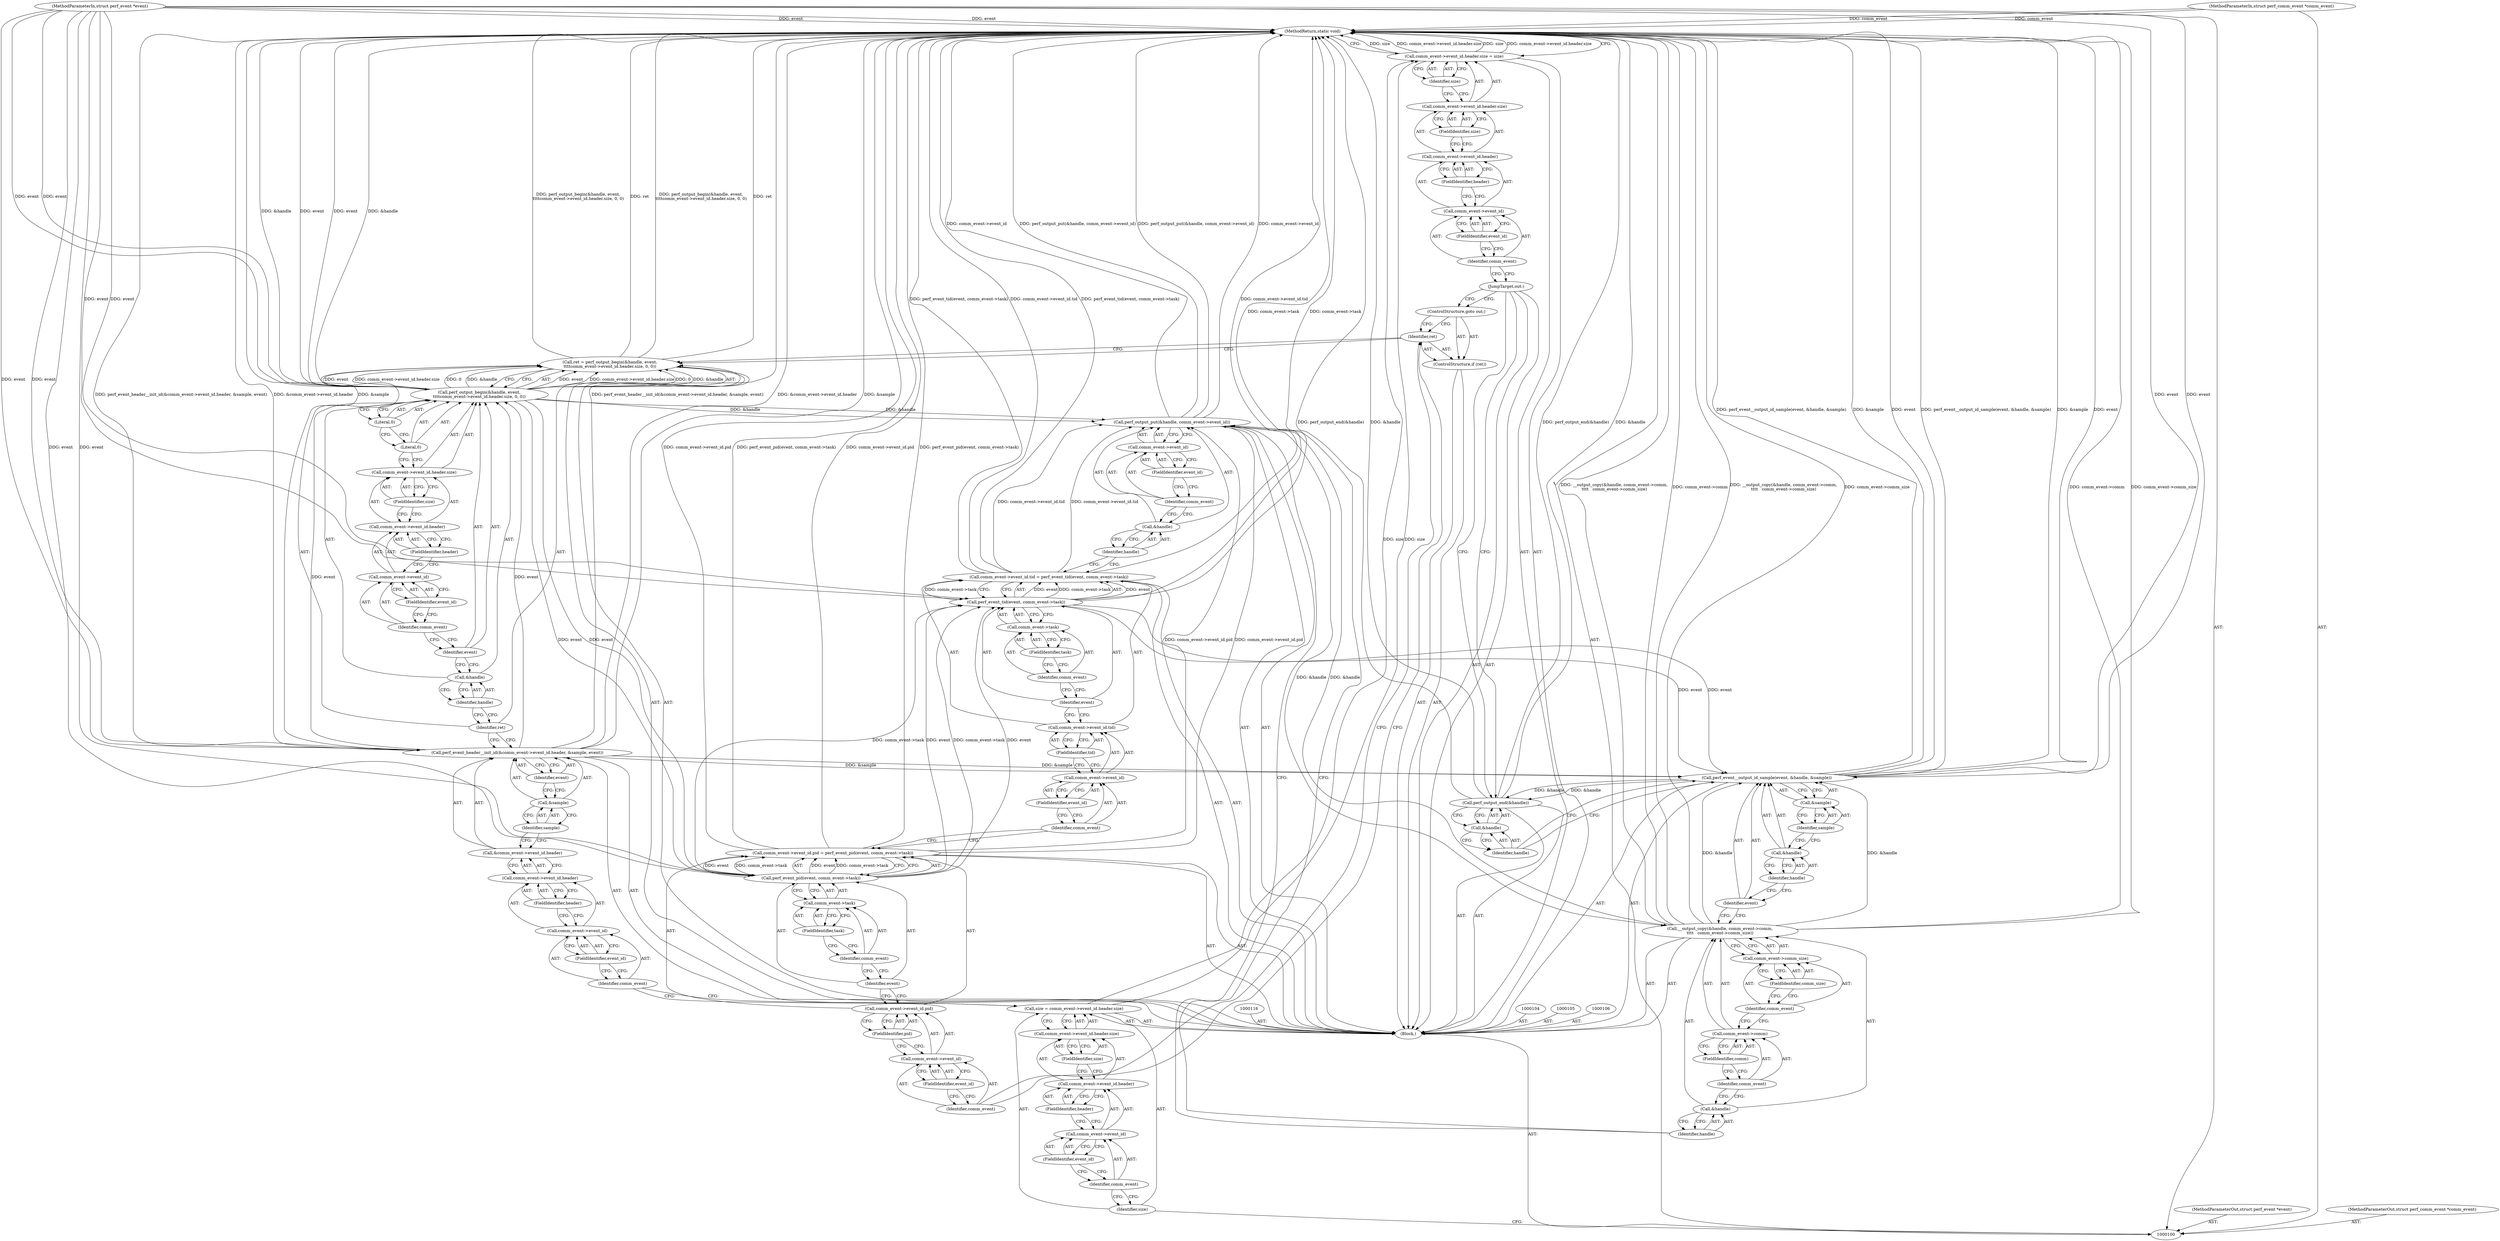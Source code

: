 digraph "1_linux_a8b0ca17b80e92faab46ee7179ba9e99ccb61233_57" {
"1000201" [label="(MethodReturn,static void)"];
"1000101" [label="(MethodParameterIn,struct perf_event *event)"];
"1000274" [label="(MethodParameterOut,struct perf_event *event)"];
"1000127" [label="(Call,ret = perf_output_begin(&handle, event,\n\t\t\t\tcomm_event->event_id.header.size, 0, 0))"];
"1000128" [label="(Identifier,ret)"];
"1000130" [label="(Call,&handle)"];
"1000131" [label="(Identifier,handle)"];
"1000132" [label="(Identifier,event)"];
"1000129" [label="(Call,perf_output_begin(&handle, event,\n\t\t\t\tcomm_event->event_id.header.size, 0, 0))"];
"1000137" [label="(FieldIdentifier,event_id)"];
"1000138" [label="(FieldIdentifier,header)"];
"1000139" [label="(FieldIdentifier,size)"];
"1000140" [label="(Literal,0)"];
"1000133" [label="(Call,comm_event->event_id.header.size)"];
"1000134" [label="(Call,comm_event->event_id.header)"];
"1000135" [label="(Call,comm_event->event_id)"];
"1000136" [label="(Identifier,comm_event)"];
"1000141" [label="(Literal,0)"];
"1000142" [label="(ControlStructure,if (ret))"];
"1000143" [label="(Identifier,ret)"];
"1000144" [label="(ControlStructure,goto out;)"];
"1000145" [label="(Call,comm_event->event_id.pid = perf_event_pid(event, comm_event->task))"];
"1000146" [label="(Call,comm_event->event_id.pid)"];
"1000147" [label="(Call,comm_event->event_id)"];
"1000148" [label="(Identifier,comm_event)"];
"1000149" [label="(FieldIdentifier,event_id)"];
"1000150" [label="(FieldIdentifier,pid)"];
"1000151" [label="(Call,perf_event_pid(event, comm_event->task))"];
"1000152" [label="(Identifier,event)"];
"1000153" [label="(Call,comm_event->task)"];
"1000154" [label="(Identifier,comm_event)"];
"1000155" [label="(FieldIdentifier,task)"];
"1000156" [label="(Call,comm_event->event_id.tid = perf_event_tid(event, comm_event->task))"];
"1000157" [label="(Call,comm_event->event_id.tid)"];
"1000158" [label="(Call,comm_event->event_id)"];
"1000159" [label="(Identifier,comm_event)"];
"1000160" [label="(FieldIdentifier,event_id)"];
"1000161" [label="(FieldIdentifier,tid)"];
"1000162" [label="(Call,perf_event_tid(event, comm_event->task))"];
"1000163" [label="(Identifier,event)"];
"1000164" [label="(Call,comm_event->task)"];
"1000165" [label="(Identifier,comm_event)"];
"1000166" [label="(FieldIdentifier,task)"];
"1000167" [label="(Call,perf_output_put(&handle, comm_event->event_id))"];
"1000168" [label="(Call,&handle)"];
"1000169" [label="(Identifier,handle)"];
"1000170" [label="(Call,comm_event->event_id)"];
"1000171" [label="(Identifier,comm_event)"];
"1000172" [label="(FieldIdentifier,event_id)"];
"1000102" [label="(MethodParameterIn,struct perf_comm_event *comm_event)"];
"1000275" [label="(MethodParameterOut,struct perf_comm_event *comm_event)"];
"1000173" [label="(Call,__output_copy(&handle, comm_event->comm,\n\t\t\t\t   comm_event->comm_size))"];
"1000174" [label="(Call,&handle)"];
"1000175" [label="(Identifier,handle)"];
"1000176" [label="(Call,comm_event->comm)"];
"1000177" [label="(Identifier,comm_event)"];
"1000178" [label="(FieldIdentifier,comm)"];
"1000181" [label="(FieldIdentifier,comm_size)"];
"1000179" [label="(Call,comm_event->comm_size)"];
"1000180" [label="(Identifier,comm_event)"];
"1000182" [label="(Call,perf_event__output_id_sample(event, &handle, &sample))"];
"1000183" [label="(Identifier,event)"];
"1000184" [label="(Call,&handle)"];
"1000185" [label="(Identifier,handle)"];
"1000186" [label="(Call,&sample)"];
"1000187" [label="(Identifier,sample)"];
"1000188" [label="(Call,perf_output_end(&handle))"];
"1000189" [label="(Call,&handle)"];
"1000190" [label="(Identifier,handle)"];
"1000191" [label="(JumpTarget,out:)"];
"1000192" [label="(Call,comm_event->event_id.header.size = size)"];
"1000193" [label="(Call,comm_event->event_id.header.size)"];
"1000194" [label="(Call,comm_event->event_id.header)"];
"1000195" [label="(Call,comm_event->event_id)"];
"1000196" [label="(Identifier,comm_event)"];
"1000197" [label="(FieldIdentifier,event_id)"];
"1000198" [label="(FieldIdentifier,header)"];
"1000199" [label="(FieldIdentifier,size)"];
"1000200" [label="(Identifier,size)"];
"1000103" [label="(Block,)"];
"1000109" [label="(Call,comm_event->event_id.header.size)"];
"1000110" [label="(Call,comm_event->event_id.header)"];
"1000111" [label="(Call,comm_event->event_id)"];
"1000112" [label="(Identifier,comm_event)"];
"1000113" [label="(FieldIdentifier,event_id)"];
"1000114" [label="(FieldIdentifier,header)"];
"1000115" [label="(FieldIdentifier,size)"];
"1000107" [label="(Call,size = comm_event->event_id.header.size)"];
"1000108" [label="(Identifier,size)"];
"1000117" [label="(Call,perf_event_header__init_id(&comm_event->event_id.header, &sample, event))"];
"1000118" [label="(Call,&comm_event->event_id.header)"];
"1000119" [label="(Call,comm_event->event_id.header)"];
"1000120" [label="(Call,comm_event->event_id)"];
"1000121" [label="(Identifier,comm_event)"];
"1000122" [label="(FieldIdentifier,event_id)"];
"1000123" [label="(FieldIdentifier,header)"];
"1000124" [label="(Call,&sample)"];
"1000125" [label="(Identifier,sample)"];
"1000126" [label="(Identifier,event)"];
"1000201" -> "1000100"  [label="AST: "];
"1000201" -> "1000192"  [label="CFG: "];
"1000173" -> "1000201"  [label="DDG: comm_event->comm_size"];
"1000173" -> "1000201"  [label="DDG: comm_event->comm"];
"1000173" -> "1000201"  [label="DDG: __output_copy(&handle, comm_event->comm,\n\t\t\t\t   comm_event->comm_size)"];
"1000188" -> "1000201"  [label="DDG: &handle"];
"1000188" -> "1000201"  [label="DDG: perf_output_end(&handle)"];
"1000129" -> "1000201"  [label="DDG: event"];
"1000129" -> "1000201"  [label="DDG: &handle"];
"1000117" -> "1000201"  [label="DDG: &comm_event->event_id.header"];
"1000117" -> "1000201"  [label="DDG: &sample"];
"1000117" -> "1000201"  [label="DDG: perf_event_header__init_id(&comm_event->event_id.header, &sample, event)"];
"1000102" -> "1000201"  [label="DDG: comm_event"];
"1000167" -> "1000201"  [label="DDG: comm_event->event_id"];
"1000167" -> "1000201"  [label="DDG: perf_output_put(&handle, comm_event->event_id)"];
"1000182" -> "1000201"  [label="DDG: perf_event__output_id_sample(event, &handle, &sample)"];
"1000182" -> "1000201"  [label="DDG: &sample"];
"1000182" -> "1000201"  [label="DDG: event"];
"1000162" -> "1000201"  [label="DDG: comm_event->task"];
"1000145" -> "1000201"  [label="DDG: perf_event_pid(event, comm_event->task)"];
"1000145" -> "1000201"  [label="DDG: comm_event->event_id.pid"];
"1000192" -> "1000201"  [label="DDG: size"];
"1000192" -> "1000201"  [label="DDG: comm_event->event_id.header.size"];
"1000156" -> "1000201"  [label="DDG: comm_event->event_id.tid"];
"1000156" -> "1000201"  [label="DDG: perf_event_tid(event, comm_event->task)"];
"1000127" -> "1000201"  [label="DDG: perf_output_begin(&handle, event,\n\t\t\t\tcomm_event->event_id.header.size, 0, 0)"];
"1000127" -> "1000201"  [label="DDG: ret"];
"1000101" -> "1000201"  [label="DDG: event"];
"1000101" -> "1000100"  [label="AST: "];
"1000101" -> "1000201"  [label="DDG: event"];
"1000101" -> "1000117"  [label="DDG: event"];
"1000101" -> "1000129"  [label="DDG: event"];
"1000101" -> "1000151"  [label="DDG: event"];
"1000101" -> "1000162"  [label="DDG: event"];
"1000101" -> "1000182"  [label="DDG: event"];
"1000274" -> "1000100"  [label="AST: "];
"1000127" -> "1000103"  [label="AST: "];
"1000127" -> "1000129"  [label="CFG: "];
"1000128" -> "1000127"  [label="AST: "];
"1000129" -> "1000127"  [label="AST: "];
"1000143" -> "1000127"  [label="CFG: "];
"1000127" -> "1000201"  [label="DDG: perf_output_begin(&handle, event,\n\t\t\t\tcomm_event->event_id.header.size, 0, 0)"];
"1000127" -> "1000201"  [label="DDG: ret"];
"1000129" -> "1000127"  [label="DDG: event"];
"1000129" -> "1000127"  [label="DDG: comm_event->event_id.header.size"];
"1000129" -> "1000127"  [label="DDG: 0"];
"1000129" -> "1000127"  [label="DDG: &handle"];
"1000128" -> "1000127"  [label="AST: "];
"1000128" -> "1000117"  [label="CFG: "];
"1000131" -> "1000128"  [label="CFG: "];
"1000130" -> "1000129"  [label="AST: "];
"1000130" -> "1000131"  [label="CFG: "];
"1000131" -> "1000130"  [label="AST: "];
"1000132" -> "1000130"  [label="CFG: "];
"1000131" -> "1000130"  [label="AST: "];
"1000131" -> "1000128"  [label="CFG: "];
"1000130" -> "1000131"  [label="CFG: "];
"1000132" -> "1000129"  [label="AST: "];
"1000132" -> "1000130"  [label="CFG: "];
"1000136" -> "1000132"  [label="CFG: "];
"1000129" -> "1000127"  [label="AST: "];
"1000129" -> "1000141"  [label="CFG: "];
"1000130" -> "1000129"  [label="AST: "];
"1000132" -> "1000129"  [label="AST: "];
"1000133" -> "1000129"  [label="AST: "];
"1000140" -> "1000129"  [label="AST: "];
"1000141" -> "1000129"  [label="AST: "];
"1000127" -> "1000129"  [label="CFG: "];
"1000129" -> "1000201"  [label="DDG: event"];
"1000129" -> "1000201"  [label="DDG: &handle"];
"1000129" -> "1000127"  [label="DDG: event"];
"1000129" -> "1000127"  [label="DDG: comm_event->event_id.header.size"];
"1000129" -> "1000127"  [label="DDG: 0"];
"1000129" -> "1000127"  [label="DDG: &handle"];
"1000117" -> "1000129"  [label="DDG: event"];
"1000101" -> "1000129"  [label="DDG: event"];
"1000129" -> "1000151"  [label="DDG: event"];
"1000129" -> "1000167"  [label="DDG: &handle"];
"1000137" -> "1000135"  [label="AST: "];
"1000137" -> "1000136"  [label="CFG: "];
"1000135" -> "1000137"  [label="CFG: "];
"1000138" -> "1000134"  [label="AST: "];
"1000138" -> "1000135"  [label="CFG: "];
"1000134" -> "1000138"  [label="CFG: "];
"1000139" -> "1000133"  [label="AST: "];
"1000139" -> "1000134"  [label="CFG: "];
"1000133" -> "1000139"  [label="CFG: "];
"1000140" -> "1000129"  [label="AST: "];
"1000140" -> "1000133"  [label="CFG: "];
"1000141" -> "1000140"  [label="CFG: "];
"1000133" -> "1000129"  [label="AST: "];
"1000133" -> "1000139"  [label="CFG: "];
"1000134" -> "1000133"  [label="AST: "];
"1000139" -> "1000133"  [label="AST: "];
"1000140" -> "1000133"  [label="CFG: "];
"1000134" -> "1000133"  [label="AST: "];
"1000134" -> "1000138"  [label="CFG: "];
"1000135" -> "1000134"  [label="AST: "];
"1000138" -> "1000134"  [label="AST: "];
"1000139" -> "1000134"  [label="CFG: "];
"1000135" -> "1000134"  [label="AST: "];
"1000135" -> "1000137"  [label="CFG: "];
"1000136" -> "1000135"  [label="AST: "];
"1000137" -> "1000135"  [label="AST: "];
"1000138" -> "1000135"  [label="CFG: "];
"1000136" -> "1000135"  [label="AST: "];
"1000136" -> "1000132"  [label="CFG: "];
"1000137" -> "1000136"  [label="CFG: "];
"1000141" -> "1000129"  [label="AST: "];
"1000141" -> "1000140"  [label="CFG: "];
"1000129" -> "1000141"  [label="CFG: "];
"1000142" -> "1000103"  [label="AST: "];
"1000143" -> "1000142"  [label="AST: "];
"1000144" -> "1000142"  [label="AST: "];
"1000143" -> "1000142"  [label="AST: "];
"1000143" -> "1000127"  [label="CFG: "];
"1000144" -> "1000143"  [label="CFG: "];
"1000148" -> "1000143"  [label="CFG: "];
"1000144" -> "1000142"  [label="AST: "];
"1000144" -> "1000143"  [label="CFG: "];
"1000191" -> "1000144"  [label="CFG: "];
"1000145" -> "1000103"  [label="AST: "];
"1000145" -> "1000151"  [label="CFG: "];
"1000146" -> "1000145"  [label="AST: "];
"1000151" -> "1000145"  [label="AST: "];
"1000159" -> "1000145"  [label="CFG: "];
"1000145" -> "1000201"  [label="DDG: perf_event_pid(event, comm_event->task)"];
"1000145" -> "1000201"  [label="DDG: comm_event->event_id.pid"];
"1000151" -> "1000145"  [label="DDG: event"];
"1000151" -> "1000145"  [label="DDG: comm_event->task"];
"1000145" -> "1000167"  [label="DDG: comm_event->event_id.pid"];
"1000146" -> "1000145"  [label="AST: "];
"1000146" -> "1000150"  [label="CFG: "];
"1000147" -> "1000146"  [label="AST: "];
"1000150" -> "1000146"  [label="AST: "];
"1000152" -> "1000146"  [label="CFG: "];
"1000147" -> "1000146"  [label="AST: "];
"1000147" -> "1000149"  [label="CFG: "];
"1000148" -> "1000147"  [label="AST: "];
"1000149" -> "1000147"  [label="AST: "];
"1000150" -> "1000147"  [label="CFG: "];
"1000148" -> "1000147"  [label="AST: "];
"1000148" -> "1000143"  [label="CFG: "];
"1000149" -> "1000148"  [label="CFG: "];
"1000149" -> "1000147"  [label="AST: "];
"1000149" -> "1000148"  [label="CFG: "];
"1000147" -> "1000149"  [label="CFG: "];
"1000150" -> "1000146"  [label="AST: "];
"1000150" -> "1000147"  [label="CFG: "];
"1000146" -> "1000150"  [label="CFG: "];
"1000151" -> "1000145"  [label="AST: "];
"1000151" -> "1000153"  [label="CFG: "];
"1000152" -> "1000151"  [label="AST: "];
"1000153" -> "1000151"  [label="AST: "];
"1000145" -> "1000151"  [label="CFG: "];
"1000151" -> "1000145"  [label="DDG: event"];
"1000151" -> "1000145"  [label="DDG: comm_event->task"];
"1000129" -> "1000151"  [label="DDG: event"];
"1000101" -> "1000151"  [label="DDG: event"];
"1000151" -> "1000162"  [label="DDG: event"];
"1000151" -> "1000162"  [label="DDG: comm_event->task"];
"1000152" -> "1000151"  [label="AST: "];
"1000152" -> "1000146"  [label="CFG: "];
"1000154" -> "1000152"  [label="CFG: "];
"1000153" -> "1000151"  [label="AST: "];
"1000153" -> "1000155"  [label="CFG: "];
"1000154" -> "1000153"  [label="AST: "];
"1000155" -> "1000153"  [label="AST: "];
"1000151" -> "1000153"  [label="CFG: "];
"1000154" -> "1000153"  [label="AST: "];
"1000154" -> "1000152"  [label="CFG: "];
"1000155" -> "1000154"  [label="CFG: "];
"1000155" -> "1000153"  [label="AST: "];
"1000155" -> "1000154"  [label="CFG: "];
"1000153" -> "1000155"  [label="CFG: "];
"1000156" -> "1000103"  [label="AST: "];
"1000156" -> "1000162"  [label="CFG: "];
"1000157" -> "1000156"  [label="AST: "];
"1000162" -> "1000156"  [label="AST: "];
"1000169" -> "1000156"  [label="CFG: "];
"1000156" -> "1000201"  [label="DDG: comm_event->event_id.tid"];
"1000156" -> "1000201"  [label="DDG: perf_event_tid(event, comm_event->task)"];
"1000162" -> "1000156"  [label="DDG: event"];
"1000162" -> "1000156"  [label="DDG: comm_event->task"];
"1000156" -> "1000167"  [label="DDG: comm_event->event_id.tid"];
"1000157" -> "1000156"  [label="AST: "];
"1000157" -> "1000161"  [label="CFG: "];
"1000158" -> "1000157"  [label="AST: "];
"1000161" -> "1000157"  [label="AST: "];
"1000163" -> "1000157"  [label="CFG: "];
"1000158" -> "1000157"  [label="AST: "];
"1000158" -> "1000160"  [label="CFG: "];
"1000159" -> "1000158"  [label="AST: "];
"1000160" -> "1000158"  [label="AST: "];
"1000161" -> "1000158"  [label="CFG: "];
"1000159" -> "1000158"  [label="AST: "];
"1000159" -> "1000145"  [label="CFG: "];
"1000160" -> "1000159"  [label="CFG: "];
"1000160" -> "1000158"  [label="AST: "];
"1000160" -> "1000159"  [label="CFG: "];
"1000158" -> "1000160"  [label="CFG: "];
"1000161" -> "1000157"  [label="AST: "];
"1000161" -> "1000158"  [label="CFG: "];
"1000157" -> "1000161"  [label="CFG: "];
"1000162" -> "1000156"  [label="AST: "];
"1000162" -> "1000164"  [label="CFG: "];
"1000163" -> "1000162"  [label="AST: "];
"1000164" -> "1000162"  [label="AST: "];
"1000156" -> "1000162"  [label="CFG: "];
"1000162" -> "1000201"  [label="DDG: comm_event->task"];
"1000162" -> "1000156"  [label="DDG: event"];
"1000162" -> "1000156"  [label="DDG: comm_event->task"];
"1000151" -> "1000162"  [label="DDG: event"];
"1000151" -> "1000162"  [label="DDG: comm_event->task"];
"1000101" -> "1000162"  [label="DDG: event"];
"1000162" -> "1000182"  [label="DDG: event"];
"1000163" -> "1000162"  [label="AST: "];
"1000163" -> "1000157"  [label="CFG: "];
"1000165" -> "1000163"  [label="CFG: "];
"1000164" -> "1000162"  [label="AST: "];
"1000164" -> "1000166"  [label="CFG: "];
"1000165" -> "1000164"  [label="AST: "];
"1000166" -> "1000164"  [label="AST: "];
"1000162" -> "1000164"  [label="CFG: "];
"1000165" -> "1000164"  [label="AST: "];
"1000165" -> "1000163"  [label="CFG: "];
"1000166" -> "1000165"  [label="CFG: "];
"1000166" -> "1000164"  [label="AST: "];
"1000166" -> "1000165"  [label="CFG: "];
"1000164" -> "1000166"  [label="CFG: "];
"1000167" -> "1000103"  [label="AST: "];
"1000167" -> "1000170"  [label="CFG: "];
"1000168" -> "1000167"  [label="AST: "];
"1000170" -> "1000167"  [label="AST: "];
"1000175" -> "1000167"  [label="CFG: "];
"1000167" -> "1000201"  [label="DDG: comm_event->event_id"];
"1000167" -> "1000201"  [label="DDG: perf_output_put(&handle, comm_event->event_id)"];
"1000129" -> "1000167"  [label="DDG: &handle"];
"1000156" -> "1000167"  [label="DDG: comm_event->event_id.tid"];
"1000145" -> "1000167"  [label="DDG: comm_event->event_id.pid"];
"1000167" -> "1000173"  [label="DDG: &handle"];
"1000168" -> "1000167"  [label="AST: "];
"1000168" -> "1000169"  [label="CFG: "];
"1000169" -> "1000168"  [label="AST: "];
"1000171" -> "1000168"  [label="CFG: "];
"1000169" -> "1000168"  [label="AST: "];
"1000169" -> "1000156"  [label="CFG: "];
"1000168" -> "1000169"  [label="CFG: "];
"1000170" -> "1000167"  [label="AST: "];
"1000170" -> "1000172"  [label="CFG: "];
"1000171" -> "1000170"  [label="AST: "];
"1000172" -> "1000170"  [label="AST: "];
"1000167" -> "1000170"  [label="CFG: "];
"1000171" -> "1000170"  [label="AST: "];
"1000171" -> "1000168"  [label="CFG: "];
"1000172" -> "1000171"  [label="CFG: "];
"1000172" -> "1000170"  [label="AST: "];
"1000172" -> "1000171"  [label="CFG: "];
"1000170" -> "1000172"  [label="CFG: "];
"1000102" -> "1000100"  [label="AST: "];
"1000102" -> "1000201"  [label="DDG: comm_event"];
"1000275" -> "1000100"  [label="AST: "];
"1000173" -> "1000103"  [label="AST: "];
"1000173" -> "1000179"  [label="CFG: "];
"1000174" -> "1000173"  [label="AST: "];
"1000176" -> "1000173"  [label="AST: "];
"1000179" -> "1000173"  [label="AST: "];
"1000183" -> "1000173"  [label="CFG: "];
"1000173" -> "1000201"  [label="DDG: comm_event->comm_size"];
"1000173" -> "1000201"  [label="DDG: comm_event->comm"];
"1000173" -> "1000201"  [label="DDG: __output_copy(&handle, comm_event->comm,\n\t\t\t\t   comm_event->comm_size)"];
"1000167" -> "1000173"  [label="DDG: &handle"];
"1000173" -> "1000182"  [label="DDG: &handle"];
"1000174" -> "1000173"  [label="AST: "];
"1000174" -> "1000175"  [label="CFG: "];
"1000175" -> "1000174"  [label="AST: "];
"1000177" -> "1000174"  [label="CFG: "];
"1000175" -> "1000174"  [label="AST: "];
"1000175" -> "1000167"  [label="CFG: "];
"1000174" -> "1000175"  [label="CFG: "];
"1000176" -> "1000173"  [label="AST: "];
"1000176" -> "1000178"  [label="CFG: "];
"1000177" -> "1000176"  [label="AST: "];
"1000178" -> "1000176"  [label="AST: "];
"1000180" -> "1000176"  [label="CFG: "];
"1000177" -> "1000176"  [label="AST: "];
"1000177" -> "1000174"  [label="CFG: "];
"1000178" -> "1000177"  [label="CFG: "];
"1000178" -> "1000176"  [label="AST: "];
"1000178" -> "1000177"  [label="CFG: "];
"1000176" -> "1000178"  [label="CFG: "];
"1000181" -> "1000179"  [label="AST: "];
"1000181" -> "1000180"  [label="CFG: "];
"1000179" -> "1000181"  [label="CFG: "];
"1000179" -> "1000173"  [label="AST: "];
"1000179" -> "1000181"  [label="CFG: "];
"1000180" -> "1000179"  [label="AST: "];
"1000181" -> "1000179"  [label="AST: "];
"1000173" -> "1000179"  [label="CFG: "];
"1000180" -> "1000179"  [label="AST: "];
"1000180" -> "1000176"  [label="CFG: "];
"1000181" -> "1000180"  [label="CFG: "];
"1000182" -> "1000103"  [label="AST: "];
"1000182" -> "1000186"  [label="CFG: "];
"1000183" -> "1000182"  [label="AST: "];
"1000184" -> "1000182"  [label="AST: "];
"1000186" -> "1000182"  [label="AST: "];
"1000190" -> "1000182"  [label="CFG: "];
"1000182" -> "1000201"  [label="DDG: perf_event__output_id_sample(event, &handle, &sample)"];
"1000182" -> "1000201"  [label="DDG: &sample"];
"1000182" -> "1000201"  [label="DDG: event"];
"1000162" -> "1000182"  [label="DDG: event"];
"1000101" -> "1000182"  [label="DDG: event"];
"1000173" -> "1000182"  [label="DDG: &handle"];
"1000117" -> "1000182"  [label="DDG: &sample"];
"1000182" -> "1000188"  [label="DDG: &handle"];
"1000183" -> "1000182"  [label="AST: "];
"1000183" -> "1000173"  [label="CFG: "];
"1000185" -> "1000183"  [label="CFG: "];
"1000184" -> "1000182"  [label="AST: "];
"1000184" -> "1000185"  [label="CFG: "];
"1000185" -> "1000184"  [label="AST: "];
"1000187" -> "1000184"  [label="CFG: "];
"1000185" -> "1000184"  [label="AST: "];
"1000185" -> "1000183"  [label="CFG: "];
"1000184" -> "1000185"  [label="CFG: "];
"1000186" -> "1000182"  [label="AST: "];
"1000186" -> "1000187"  [label="CFG: "];
"1000187" -> "1000186"  [label="AST: "];
"1000182" -> "1000186"  [label="CFG: "];
"1000187" -> "1000186"  [label="AST: "];
"1000187" -> "1000184"  [label="CFG: "];
"1000186" -> "1000187"  [label="CFG: "];
"1000188" -> "1000103"  [label="AST: "];
"1000188" -> "1000189"  [label="CFG: "];
"1000189" -> "1000188"  [label="AST: "];
"1000191" -> "1000188"  [label="CFG: "];
"1000188" -> "1000201"  [label="DDG: &handle"];
"1000188" -> "1000201"  [label="DDG: perf_output_end(&handle)"];
"1000182" -> "1000188"  [label="DDG: &handle"];
"1000189" -> "1000188"  [label="AST: "];
"1000189" -> "1000190"  [label="CFG: "];
"1000190" -> "1000189"  [label="AST: "];
"1000188" -> "1000189"  [label="CFG: "];
"1000190" -> "1000189"  [label="AST: "];
"1000190" -> "1000182"  [label="CFG: "];
"1000189" -> "1000190"  [label="CFG: "];
"1000191" -> "1000103"  [label="AST: "];
"1000191" -> "1000188"  [label="CFG: "];
"1000191" -> "1000144"  [label="CFG: "];
"1000196" -> "1000191"  [label="CFG: "];
"1000192" -> "1000103"  [label="AST: "];
"1000192" -> "1000200"  [label="CFG: "];
"1000193" -> "1000192"  [label="AST: "];
"1000200" -> "1000192"  [label="AST: "];
"1000201" -> "1000192"  [label="CFG: "];
"1000192" -> "1000201"  [label="DDG: size"];
"1000192" -> "1000201"  [label="DDG: comm_event->event_id.header.size"];
"1000107" -> "1000192"  [label="DDG: size"];
"1000193" -> "1000192"  [label="AST: "];
"1000193" -> "1000199"  [label="CFG: "];
"1000194" -> "1000193"  [label="AST: "];
"1000199" -> "1000193"  [label="AST: "];
"1000200" -> "1000193"  [label="CFG: "];
"1000194" -> "1000193"  [label="AST: "];
"1000194" -> "1000198"  [label="CFG: "];
"1000195" -> "1000194"  [label="AST: "];
"1000198" -> "1000194"  [label="AST: "];
"1000199" -> "1000194"  [label="CFG: "];
"1000195" -> "1000194"  [label="AST: "];
"1000195" -> "1000197"  [label="CFG: "];
"1000196" -> "1000195"  [label="AST: "];
"1000197" -> "1000195"  [label="AST: "];
"1000198" -> "1000195"  [label="CFG: "];
"1000196" -> "1000195"  [label="AST: "];
"1000196" -> "1000191"  [label="CFG: "];
"1000197" -> "1000196"  [label="CFG: "];
"1000197" -> "1000195"  [label="AST: "];
"1000197" -> "1000196"  [label="CFG: "];
"1000195" -> "1000197"  [label="CFG: "];
"1000198" -> "1000194"  [label="AST: "];
"1000198" -> "1000195"  [label="CFG: "];
"1000194" -> "1000198"  [label="CFG: "];
"1000199" -> "1000193"  [label="AST: "];
"1000199" -> "1000194"  [label="CFG: "];
"1000193" -> "1000199"  [label="CFG: "];
"1000200" -> "1000192"  [label="AST: "];
"1000200" -> "1000193"  [label="CFG: "];
"1000192" -> "1000200"  [label="CFG: "];
"1000103" -> "1000100"  [label="AST: "];
"1000104" -> "1000103"  [label="AST: "];
"1000105" -> "1000103"  [label="AST: "];
"1000106" -> "1000103"  [label="AST: "];
"1000107" -> "1000103"  [label="AST: "];
"1000116" -> "1000103"  [label="AST: "];
"1000117" -> "1000103"  [label="AST: "];
"1000127" -> "1000103"  [label="AST: "];
"1000142" -> "1000103"  [label="AST: "];
"1000145" -> "1000103"  [label="AST: "];
"1000156" -> "1000103"  [label="AST: "];
"1000167" -> "1000103"  [label="AST: "];
"1000173" -> "1000103"  [label="AST: "];
"1000182" -> "1000103"  [label="AST: "];
"1000188" -> "1000103"  [label="AST: "];
"1000191" -> "1000103"  [label="AST: "];
"1000192" -> "1000103"  [label="AST: "];
"1000109" -> "1000107"  [label="AST: "];
"1000109" -> "1000115"  [label="CFG: "];
"1000110" -> "1000109"  [label="AST: "];
"1000115" -> "1000109"  [label="AST: "];
"1000107" -> "1000109"  [label="CFG: "];
"1000110" -> "1000109"  [label="AST: "];
"1000110" -> "1000114"  [label="CFG: "];
"1000111" -> "1000110"  [label="AST: "];
"1000114" -> "1000110"  [label="AST: "];
"1000115" -> "1000110"  [label="CFG: "];
"1000111" -> "1000110"  [label="AST: "];
"1000111" -> "1000113"  [label="CFG: "];
"1000112" -> "1000111"  [label="AST: "];
"1000113" -> "1000111"  [label="AST: "];
"1000114" -> "1000111"  [label="CFG: "];
"1000112" -> "1000111"  [label="AST: "];
"1000112" -> "1000108"  [label="CFG: "];
"1000113" -> "1000112"  [label="CFG: "];
"1000113" -> "1000111"  [label="AST: "];
"1000113" -> "1000112"  [label="CFG: "];
"1000111" -> "1000113"  [label="CFG: "];
"1000114" -> "1000110"  [label="AST: "];
"1000114" -> "1000111"  [label="CFG: "];
"1000110" -> "1000114"  [label="CFG: "];
"1000115" -> "1000109"  [label="AST: "];
"1000115" -> "1000110"  [label="CFG: "];
"1000109" -> "1000115"  [label="CFG: "];
"1000107" -> "1000103"  [label="AST: "];
"1000107" -> "1000109"  [label="CFG: "];
"1000108" -> "1000107"  [label="AST: "];
"1000109" -> "1000107"  [label="AST: "];
"1000121" -> "1000107"  [label="CFG: "];
"1000107" -> "1000192"  [label="DDG: size"];
"1000108" -> "1000107"  [label="AST: "];
"1000108" -> "1000100"  [label="CFG: "];
"1000112" -> "1000108"  [label="CFG: "];
"1000117" -> "1000103"  [label="AST: "];
"1000117" -> "1000126"  [label="CFG: "];
"1000118" -> "1000117"  [label="AST: "];
"1000124" -> "1000117"  [label="AST: "];
"1000126" -> "1000117"  [label="AST: "];
"1000128" -> "1000117"  [label="CFG: "];
"1000117" -> "1000201"  [label="DDG: &comm_event->event_id.header"];
"1000117" -> "1000201"  [label="DDG: &sample"];
"1000117" -> "1000201"  [label="DDG: perf_event_header__init_id(&comm_event->event_id.header, &sample, event)"];
"1000101" -> "1000117"  [label="DDG: event"];
"1000117" -> "1000129"  [label="DDG: event"];
"1000117" -> "1000182"  [label="DDG: &sample"];
"1000118" -> "1000117"  [label="AST: "];
"1000118" -> "1000119"  [label="CFG: "];
"1000119" -> "1000118"  [label="AST: "];
"1000125" -> "1000118"  [label="CFG: "];
"1000119" -> "1000118"  [label="AST: "];
"1000119" -> "1000123"  [label="CFG: "];
"1000120" -> "1000119"  [label="AST: "];
"1000123" -> "1000119"  [label="AST: "];
"1000118" -> "1000119"  [label="CFG: "];
"1000120" -> "1000119"  [label="AST: "];
"1000120" -> "1000122"  [label="CFG: "];
"1000121" -> "1000120"  [label="AST: "];
"1000122" -> "1000120"  [label="AST: "];
"1000123" -> "1000120"  [label="CFG: "];
"1000121" -> "1000120"  [label="AST: "];
"1000121" -> "1000107"  [label="CFG: "];
"1000122" -> "1000121"  [label="CFG: "];
"1000122" -> "1000120"  [label="AST: "];
"1000122" -> "1000121"  [label="CFG: "];
"1000120" -> "1000122"  [label="CFG: "];
"1000123" -> "1000119"  [label="AST: "];
"1000123" -> "1000120"  [label="CFG: "];
"1000119" -> "1000123"  [label="CFG: "];
"1000124" -> "1000117"  [label="AST: "];
"1000124" -> "1000125"  [label="CFG: "];
"1000125" -> "1000124"  [label="AST: "];
"1000126" -> "1000124"  [label="CFG: "];
"1000125" -> "1000124"  [label="AST: "];
"1000125" -> "1000118"  [label="CFG: "];
"1000124" -> "1000125"  [label="CFG: "];
"1000126" -> "1000117"  [label="AST: "];
"1000126" -> "1000124"  [label="CFG: "];
"1000117" -> "1000126"  [label="CFG: "];
}
